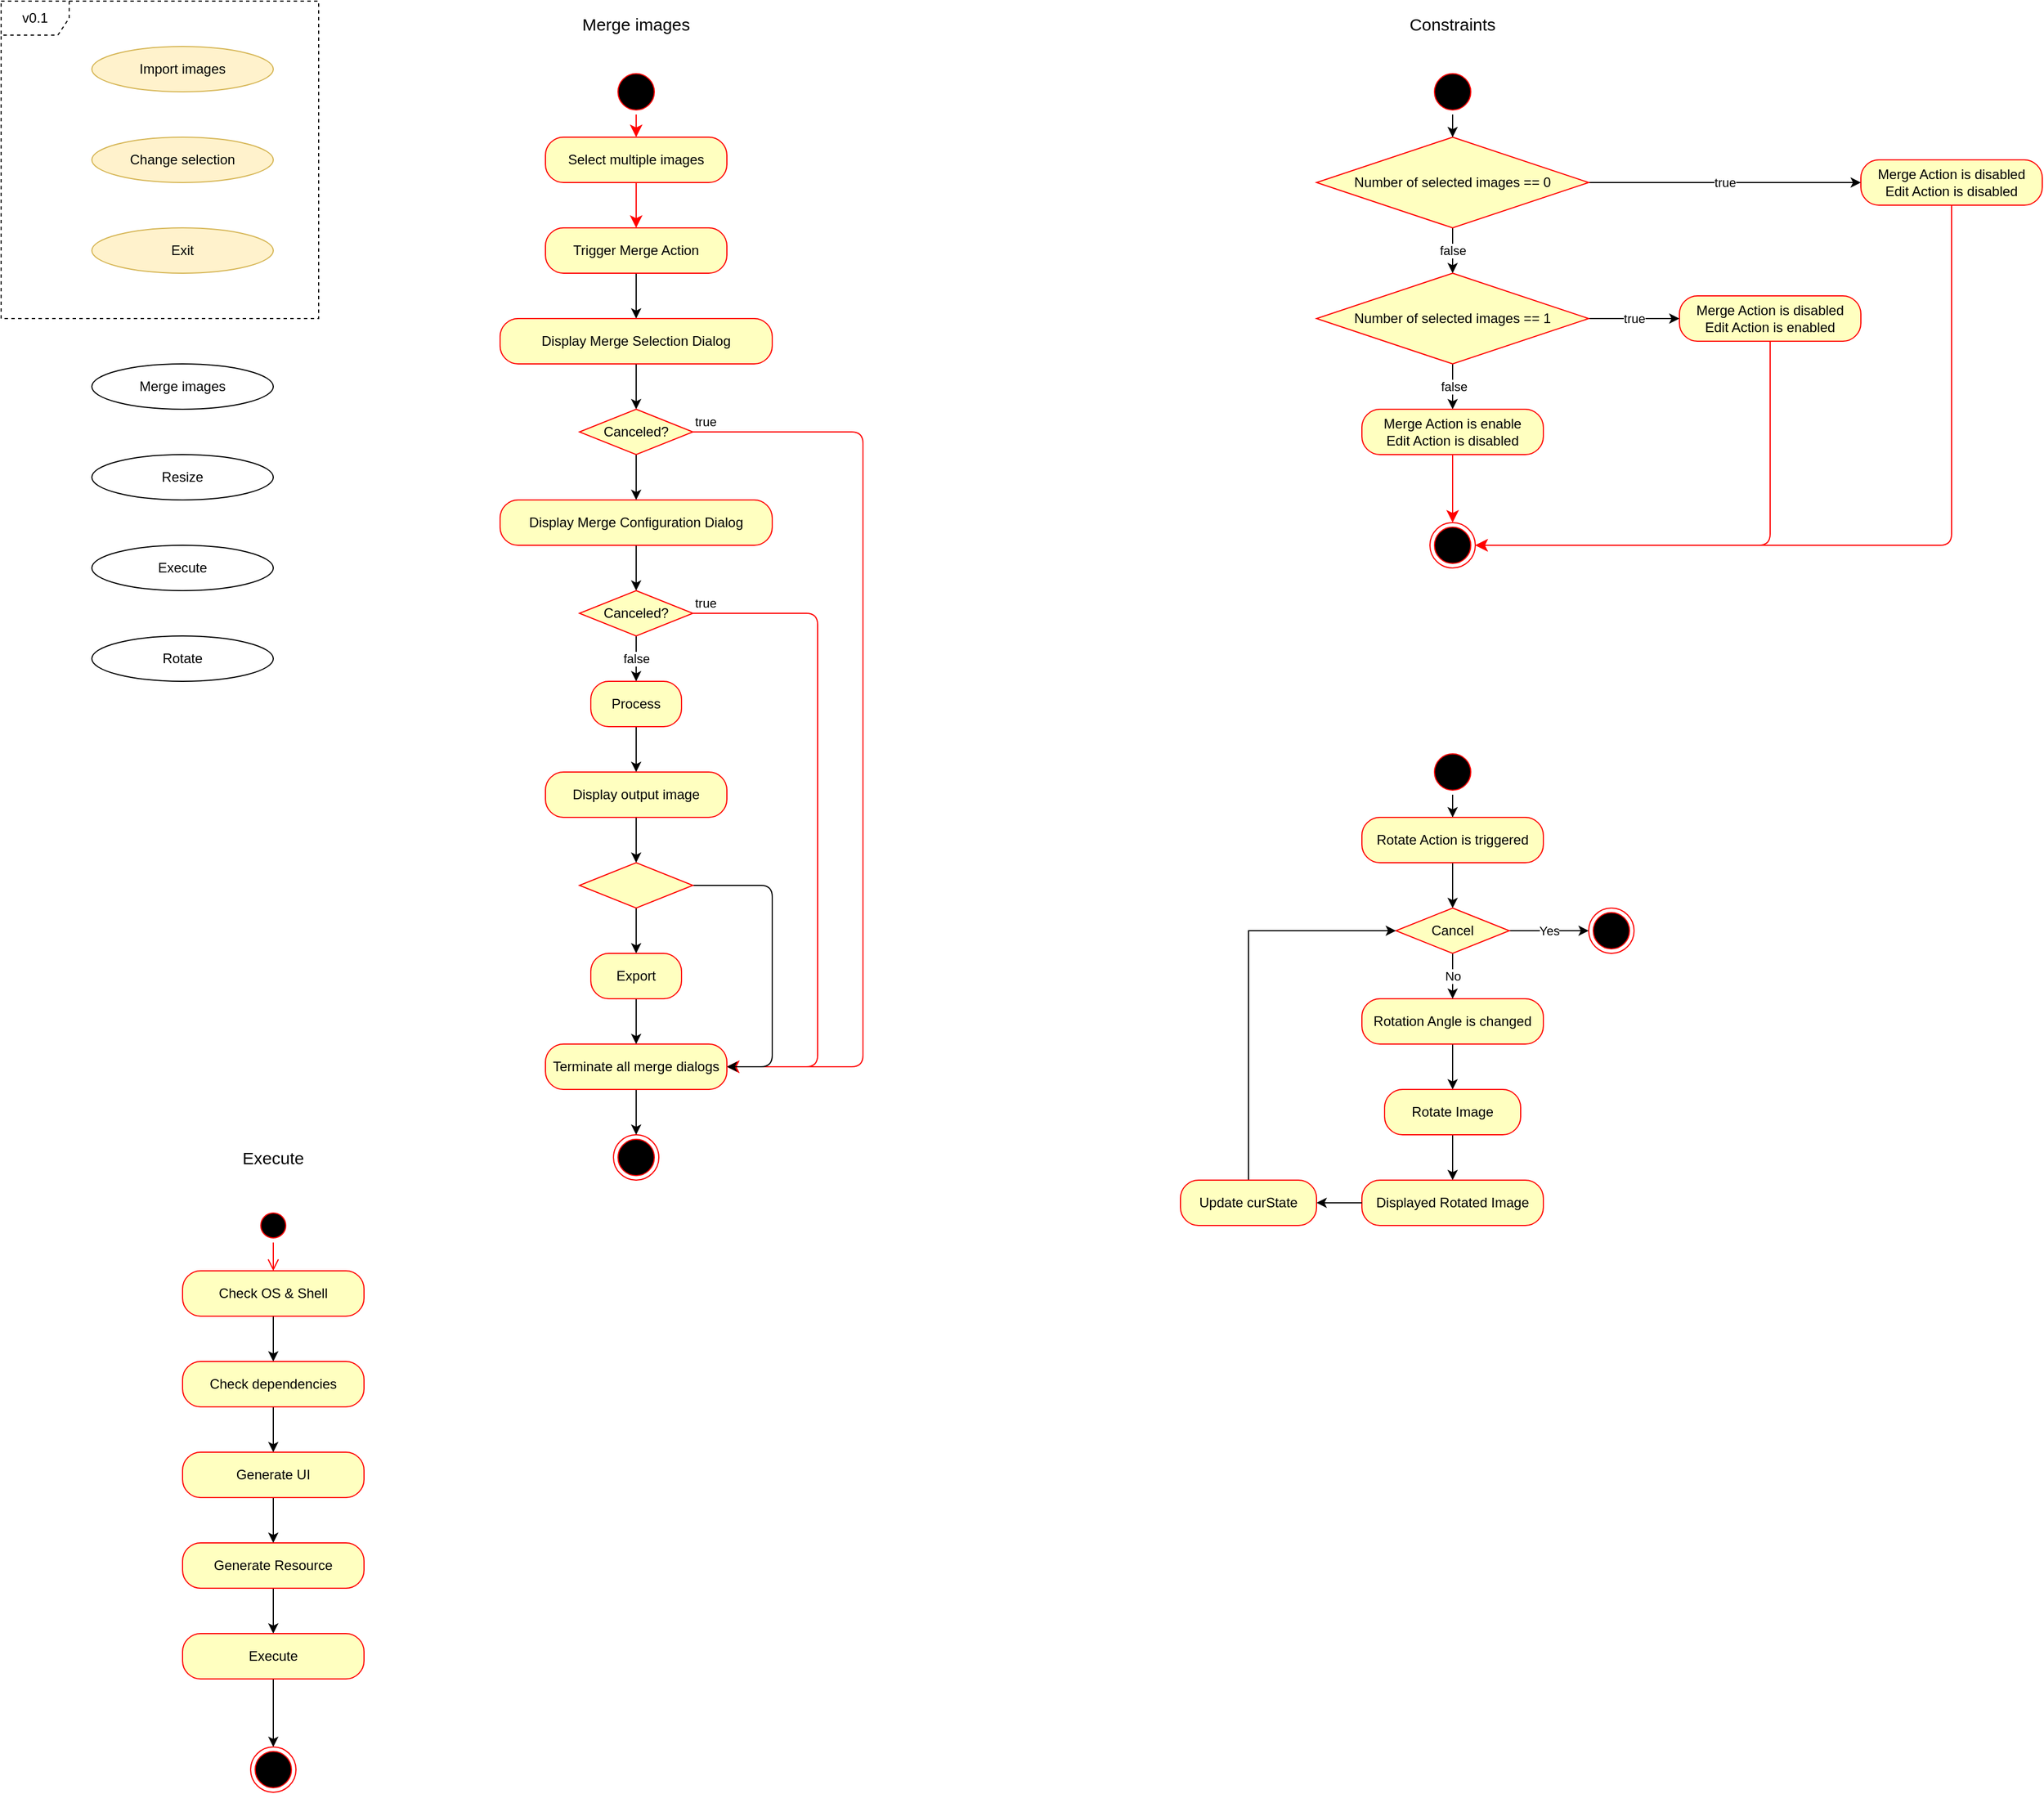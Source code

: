 <mxfile version="11.3.0" type="device" pages="1"><diagram name="Page-1" id="9361dd3d-8414-5efd-6122-117bd74ce7a7"><mxGraphModel dx="48225" dy="-16728" grid="1" gridSize="10" guides="1" tooltips="1" connect="1" arrows="1" fold="1" page="1" pageScale="1.5" pageWidth="1654" pageHeight="1169" background="#ffffff" math="0" shadow="0"><root><mxCell id="0"/><mxCell id="1" parent="0"/><mxCell id="uq7uSvCSE8imE3_ZFDW--5" value="v0.1" style="shape=umlFrame;whiteSpace=wrap;html=1;dashed=1;" parent="1" vertex="1"><mxGeometry x="-47080" y="17560" width="280" height="280" as="geometry"/></mxCell><mxCell id="1Ig131WTVvKLoFPh3N3X-99" value="" style="ellipse;html=1;shape=startState;fillColor=#000000;strokeColor=#ff0000;" parent="1" vertex="1"><mxGeometry x="-46540" y="17620" width="40" height="40" as="geometry"/></mxCell><mxCell id="1Ig131WTVvKLoFPh3N3X-100" value="" style="edgeStyle=orthogonalEdgeStyle;html=1;verticalAlign=bottom;endArrow=open;endSize=8;strokeColor=#ff0000;exitX=0.5;exitY=1;exitDx=0;exitDy=0;" parent="1" source="1Ig131WTVvKLoFPh3N3X-102" edge="1"><mxGeometry relative="1" as="geometry"><mxPoint x="-46520" y="17720" as="targetPoint"/></mxGeometry></mxCell><mxCell id="1Ig131WTVvKLoFPh3N3X-103" value="" style="edgeStyle=orthogonalEdgeStyle;html=1;verticalAlign=bottom;endArrow=classic;endSize=8;strokeColor=#ff0000;endFill=1;" parent="1" source="1Ig131WTVvKLoFPh3N3X-102" edge="1"><mxGeometry relative="1" as="geometry"><mxPoint x="-46520" y="17760" as="targetPoint"/></mxGeometry></mxCell><mxCell id="1Ig131WTVvKLoFPh3N3X-102" value="Select multiple images" style="rounded=1;whiteSpace=wrap;html=1;arcSize=40;fontColor=#000000;fillColor=#ffffc0;strokeColor=#ff0000;" parent="1" vertex="1"><mxGeometry x="-46600" y="17680" width="160" height="40" as="geometry"/></mxCell><mxCell id="1Ig131WTVvKLoFPh3N3X-104" value="" style="edgeStyle=orthogonalEdgeStyle;html=1;verticalAlign=bottom;endArrow=classic;endSize=8;strokeColor=#ff0000;exitX=0.5;exitY=1;exitDx=0;exitDy=0;endFill=1;" parent="1" source="1Ig131WTVvKLoFPh3N3X-99" target="1Ig131WTVvKLoFPh3N3X-102" edge="1"><mxGeometry relative="1" as="geometry"><mxPoint x="-46520" y="17720" as="targetPoint"/><mxPoint x="-46520" y="17660.214" as="sourcePoint"/></mxGeometry></mxCell><mxCell id="uq7uSvCSE8imE3_ZFDW--30" style="edgeStyle=orthogonalEdgeStyle;rounded=0;orthogonalLoop=1;jettySize=auto;html=1;entryX=0.5;entryY=0;entryDx=0;entryDy=0;endArrow=classic;endFill=1;" parent="1" source="1Ig131WTVvKLoFPh3N3X-105" target="1Ig131WTVvKLoFPh3N3X-107" edge="1"><mxGeometry relative="1" as="geometry"/></mxCell><mxCell id="1Ig131WTVvKLoFPh3N3X-105" value="Trigger Merge Action" style="rounded=1;whiteSpace=wrap;html=1;arcSize=40;fontColor=#000000;fillColor=#ffffc0;strokeColor=#ff0000;" parent="1" vertex="1"><mxGeometry x="-46600" y="17760" width="160" height="40" as="geometry"/></mxCell><mxCell id="uq7uSvCSE8imE3_ZFDW--31" style="edgeStyle=orthogonalEdgeStyle;rounded=0;orthogonalLoop=1;jettySize=auto;html=1;entryX=0.5;entryY=0;entryDx=0;entryDy=0;endArrow=classic;endFill=1;" parent="1" source="1Ig131WTVvKLoFPh3N3X-107" target="1Ig131WTVvKLoFPh3N3X-112" edge="1"><mxGeometry relative="1" as="geometry"/></mxCell><mxCell id="1Ig131WTVvKLoFPh3N3X-107" value="Display Merge Selection Dialog" style="rounded=1;whiteSpace=wrap;html=1;arcSize=40;fontColor=#000000;fillColor=#ffffc0;strokeColor=#ff0000;" parent="1" vertex="1"><mxGeometry x="-46640" y="17840" width="240" height="40" as="geometry"/></mxCell><mxCell id="uq7uSvCSE8imE3_ZFDW--33" style="edgeStyle=orthogonalEdgeStyle;rounded=0;orthogonalLoop=1;jettySize=auto;html=1;entryX=0.5;entryY=0;entryDx=0;entryDy=0;endArrow=classic;endFill=1;" parent="1" source="1Ig131WTVvKLoFPh3N3X-112" target="uq7uSvCSE8imE3_ZFDW--32" edge="1"><mxGeometry relative="1" as="geometry"/></mxCell><mxCell id="1Ig131WTVvKLoFPh3N3X-112" value="Canceled?" style="rhombus;whiteSpace=wrap;html=1;fillColor=#ffffc0;strokeColor=#ff0000;" parent="1" vertex="1"><mxGeometry x="-46570" y="17920" width="100" height="40" as="geometry"/></mxCell><mxCell id="1Ig131WTVvKLoFPh3N3X-113" value="true" style="edgeStyle=orthogonalEdgeStyle;html=1;align=left;verticalAlign=bottom;endArrow=classic;endSize=8;strokeColor=#ff0000;endFill=1;entryX=1;entryY=0.5;entryDx=0;entryDy=0;" parent="1" source="1Ig131WTVvKLoFPh3N3X-112" target="uq7uSvCSE8imE3_ZFDW--43" edge="1"><mxGeometry x="-1" relative="1" as="geometry"><mxPoint x="-46170" y="17860" as="targetPoint"/><Array as="points"><mxPoint x="-46320" y="17940"/><mxPoint x="-46320" y="18500"/></Array></mxGeometry></mxCell><mxCell id="1Ig131WTVvKLoFPh3N3X-118" value="true" style="edgeStyle=orthogonalEdgeStyle;html=1;align=left;verticalAlign=bottom;endArrow=classic;endSize=8;strokeColor=#ff0000;entryX=1;entryY=0.5;entryDx=0;entryDy=0;endFill=1;" parent="1" target="uq7uSvCSE8imE3_ZFDW--43" edge="1"><mxGeometry x="-1" relative="1" as="geometry"><mxPoint x="-45970" y="18260" as="targetPoint"/><Array as="points"><mxPoint x="-46360" y="18100"/><mxPoint x="-46360" y="18500"/></Array><mxPoint x="-46470" y="18100" as="sourcePoint"/></mxGeometry></mxCell><mxCell id="1Ig131WTVvKLoFPh3N3X-132" value="" style="ellipse;html=1;shape=endState;fillColor=#000000;strokeColor=#ff0000;" parent="1" vertex="1"><mxGeometry x="-46540" y="18560" width="40" height="40" as="geometry"/></mxCell><mxCell id="1Ig131WTVvKLoFPh3N3X-153" value="Merge images" style="rounded=0;whiteSpace=wrap;html=1;fontSize=15;strokeColor=none;fillColor=none;" parent="1" vertex="1"><mxGeometry x="-46600" y="17560" width="160" height="40" as="geometry"/></mxCell><mxCell id="uq7uSvCSE8imE3_ZFDW--1" value="Import images" style="ellipse;whiteSpace=wrap;html=1;fillColor=#fff2cc;strokeColor=#d6b656;" parent="1" vertex="1"><mxGeometry x="-47000" y="17600" width="160" height="40" as="geometry"/></mxCell><mxCell id="uq7uSvCSE8imE3_ZFDW--2" value="Change selection" style="ellipse;whiteSpace=wrap;html=1;fillColor=#fff2cc;strokeColor=#d6b656;" parent="1" vertex="1"><mxGeometry x="-47000" y="17680" width="160" height="40" as="geometry"/></mxCell><mxCell id="uq7uSvCSE8imE3_ZFDW--3" value="Exit" style="ellipse;whiteSpace=wrap;html=1;fillColor=#fff2cc;strokeColor=#d6b656;" parent="1" vertex="1"><mxGeometry x="-47000" y="17760" width="160" height="40" as="geometry"/></mxCell><mxCell id="uq7uSvCSE8imE3_ZFDW--4" value="Merge images" style="ellipse;whiteSpace=wrap;html=1;" parent="1" vertex="1"><mxGeometry x="-47000" y="17880" width="160" height="40" as="geometry"/></mxCell><mxCell id="uq7uSvCSE8imE3_ZFDW--18" value="" style="edgeStyle=orthogonalEdgeStyle;rounded=0;orthogonalLoop=1;jettySize=auto;html=1;" parent="1" source="uq7uSvCSE8imE3_ZFDW--7" target="uq7uSvCSE8imE3_ZFDW--8" edge="1"><mxGeometry relative="1" as="geometry"/></mxCell><mxCell id="uq7uSvCSE8imE3_ZFDW--7" value="" style="ellipse;html=1;shape=startState;fillColor=#000000;strokeColor=#ff0000;" parent="1" vertex="1"><mxGeometry x="-45820" y="17620" width="40" height="40" as="geometry"/></mxCell><mxCell id="uq7uSvCSE8imE3_ZFDW--19" value="false" style="edgeStyle=orthogonalEdgeStyle;rounded=0;orthogonalLoop=1;jettySize=auto;html=1;" parent="1" source="uq7uSvCSE8imE3_ZFDW--8" target="uq7uSvCSE8imE3_ZFDW--11" edge="1"><mxGeometry relative="1" as="geometry"/></mxCell><mxCell id="uq7uSvCSE8imE3_ZFDW--26" value="true" style="edgeStyle=orthogonalEdgeStyle;rounded=0;orthogonalLoop=1;jettySize=auto;html=1;entryX=0;entryY=0.5;entryDx=0;entryDy=0;" parent="1" source="uq7uSvCSE8imE3_ZFDW--8" target="uq7uSvCSE8imE3_ZFDW--9" edge="1"><mxGeometry relative="1" as="geometry"/></mxCell><mxCell id="uq7uSvCSE8imE3_ZFDW--8" value="Number of selected images == 0" style="rhombus;whiteSpace=wrap;html=1;fillColor=#ffffc0;strokeColor=#ff0000;" parent="1" vertex="1"><mxGeometry x="-45920" y="17680" width="240" height="80" as="geometry"/></mxCell><mxCell id="uq7uSvCSE8imE3_ZFDW--9" value="Merge Action is disabled&lt;br&gt;Edit Action is disabled" style="rounded=1;whiteSpace=wrap;html=1;arcSize=40;fontColor=#000000;fillColor=#ffffc0;strokeColor=#ff0000;" parent="1" vertex="1"><mxGeometry x="-45440" y="17700" width="160" height="40" as="geometry"/></mxCell><mxCell id="uq7uSvCSE8imE3_ZFDW--10" value="" style="edgeStyle=orthogonalEdgeStyle;html=1;verticalAlign=bottom;endArrow=classic;endSize=8;strokeColor=#ff0000;entryX=1;entryY=0.5;entryDx=0;entryDy=0;endFill=1;" parent="1" source="uq7uSvCSE8imE3_ZFDW--9" target="uq7uSvCSE8imE3_ZFDW--16" edge="1"><mxGeometry relative="1" as="geometry"><mxPoint x="-45360" y="17800" as="targetPoint"/><Array as="points"><mxPoint x="-45360" y="18040"/></Array></mxGeometry></mxCell><mxCell id="uq7uSvCSE8imE3_ZFDW--23" value="false" style="edgeStyle=orthogonalEdgeStyle;rounded=0;orthogonalLoop=1;jettySize=auto;html=1;" parent="1" source="uq7uSvCSE8imE3_ZFDW--11" edge="1"><mxGeometry relative="1" as="geometry"><mxPoint x="-45800" y="17920" as="targetPoint"/></mxGeometry></mxCell><mxCell id="uq7uSvCSE8imE3_ZFDW--27" value="true" style="edgeStyle=orthogonalEdgeStyle;rounded=0;orthogonalLoop=1;jettySize=auto;html=1;entryX=0;entryY=0.5;entryDx=0;entryDy=0;" parent="1" source="uq7uSvCSE8imE3_ZFDW--11" target="uq7uSvCSE8imE3_ZFDW--12" edge="1"><mxGeometry relative="1" as="geometry"/></mxCell><mxCell id="uq7uSvCSE8imE3_ZFDW--11" value="Number of selected images == 1" style="rhombus;whiteSpace=wrap;html=1;fillColor=#ffffc0;strokeColor=#ff0000;" parent="1" vertex="1"><mxGeometry x="-45920" y="17800" width="240" height="80" as="geometry"/></mxCell><mxCell id="uq7uSvCSE8imE3_ZFDW--12" value="Merge Action is disabled&lt;br&gt;Edit Action is enabled" style="rounded=1;whiteSpace=wrap;html=1;arcSize=40;fontColor=#000000;fillColor=#ffffc0;strokeColor=#ff0000;" parent="1" vertex="1"><mxGeometry x="-45600" y="17820" width="160" height="40" as="geometry"/></mxCell><mxCell id="uq7uSvCSE8imE3_ZFDW--13" value="" style="edgeStyle=orthogonalEdgeStyle;html=1;verticalAlign=bottom;endArrow=classic;endSize=8;strokeColor=#ff0000;entryX=1;entryY=0.5;entryDx=0;entryDy=0;endFill=1;" parent="1" source="uq7uSvCSE8imE3_ZFDW--12" target="uq7uSvCSE8imE3_ZFDW--16" edge="1"><mxGeometry relative="1" as="geometry"><mxPoint x="-45520" y="17960" as="targetPoint"/><Array as="points"><mxPoint x="-45520" y="18040"/></Array></mxGeometry></mxCell><mxCell id="uq7uSvCSE8imE3_ZFDW--14" value="Merge Action is enable&lt;br&gt;Edit Action is disabled" style="rounded=1;whiteSpace=wrap;html=1;arcSize=40;fontColor=#000000;fillColor=#ffffc0;strokeColor=#ff0000;" parent="1" vertex="1"><mxGeometry x="-45880" y="17920" width="160" height="40" as="geometry"/></mxCell><mxCell id="uq7uSvCSE8imE3_ZFDW--16" value="" style="ellipse;html=1;shape=endState;fillColor=#000000;strokeColor=#ff0000;" parent="1" vertex="1"><mxGeometry x="-45820" y="18020" width="40" height="40" as="geometry"/></mxCell><mxCell id="uq7uSvCSE8imE3_ZFDW--17" value="" style="edgeStyle=orthogonalEdgeStyle;html=1;verticalAlign=bottom;endArrow=classic;endSize=8;strokeColor=#ff0000;endFill=1;" parent="1" source="uq7uSvCSE8imE3_ZFDW--14" target="uq7uSvCSE8imE3_ZFDW--16" edge="1"><mxGeometry relative="1" as="geometry"><mxPoint x="-45800" y="18040" as="targetPoint"/><mxPoint x="-45800" y="17960" as="sourcePoint"/></mxGeometry></mxCell><mxCell id="uq7uSvCSE8imE3_ZFDW--28" value="Constraints" style="rounded=0;whiteSpace=wrap;html=1;fontSize=15;strokeColor=none;fillColor=none;" parent="1" vertex="1"><mxGeometry x="-45880" y="17560" width="160" height="40" as="geometry"/></mxCell><mxCell id="uq7uSvCSE8imE3_ZFDW--38" style="edgeStyle=orthogonalEdgeStyle;rounded=0;orthogonalLoop=1;jettySize=auto;html=1;entryX=0.5;entryY=0;entryDx=0;entryDy=0;endArrow=classic;endFill=1;" parent="1" source="uq7uSvCSE8imE3_ZFDW--32" target="uq7uSvCSE8imE3_ZFDW--34" edge="1"><mxGeometry relative="1" as="geometry"/></mxCell><mxCell id="uq7uSvCSE8imE3_ZFDW--32" value="Display Merge Configuration Dialog" style="rounded=1;whiteSpace=wrap;html=1;arcSize=40;fontColor=#000000;fillColor=#ffffc0;strokeColor=#ff0000;" parent="1" vertex="1"><mxGeometry x="-46640" y="18000" width="240" height="40" as="geometry"/></mxCell><mxCell id="uq7uSvCSE8imE3_ZFDW--39" value="false" style="edgeStyle=orthogonalEdgeStyle;rounded=0;orthogonalLoop=1;jettySize=auto;html=1;entryX=0.5;entryY=0;entryDx=0;entryDy=0;endArrow=classic;endFill=1;" parent="1" source="uq7uSvCSE8imE3_ZFDW--34" target="uq7uSvCSE8imE3_ZFDW--35" edge="1"><mxGeometry relative="1" as="geometry"/></mxCell><mxCell id="uq7uSvCSE8imE3_ZFDW--34" value="Canceled?" style="rhombus;whiteSpace=wrap;html=1;fillColor=#ffffc0;strokeColor=#ff0000;" parent="1" vertex="1"><mxGeometry x="-46570" y="18080" width="100" height="40" as="geometry"/></mxCell><mxCell id="uq7uSvCSE8imE3_ZFDW--40" style="edgeStyle=orthogonalEdgeStyle;rounded=0;orthogonalLoop=1;jettySize=auto;html=1;entryX=0.5;entryY=0;entryDx=0;entryDy=0;endArrow=classic;endFill=1;" parent="1" source="uq7uSvCSE8imE3_ZFDW--35" target="uq7uSvCSE8imE3_ZFDW--36" edge="1"><mxGeometry relative="1" as="geometry"/></mxCell><mxCell id="uq7uSvCSE8imE3_ZFDW--35" value="Process" style="rounded=1;whiteSpace=wrap;html=1;arcSize=40;fontColor=#000000;fillColor=#ffffc0;strokeColor=#ff0000;" parent="1" vertex="1"><mxGeometry x="-46560" y="18160" width="80" height="40" as="geometry"/></mxCell><mxCell id="uq7uSvCSE8imE3_ZFDW--41" style="edgeStyle=orthogonalEdgeStyle;rounded=0;orthogonalLoop=1;jettySize=auto;html=1;entryX=0.5;entryY=0;entryDx=0;entryDy=0;endArrow=classic;endFill=1;" parent="1" source="uq7uSvCSE8imE3_ZFDW--36" target="uq7uSvCSE8imE3_ZFDW--37" edge="1"><mxGeometry relative="1" as="geometry"/></mxCell><mxCell id="uq7uSvCSE8imE3_ZFDW--36" value="Display output image" style="rounded=1;whiteSpace=wrap;html=1;arcSize=40;fontColor=#000000;fillColor=#ffffc0;strokeColor=#ff0000;" parent="1" vertex="1"><mxGeometry x="-46600" y="18240" width="160" height="40" as="geometry"/></mxCell><mxCell id="uq7uSvCSE8imE3_ZFDW--44" style="edgeStyle=orthogonalEdgeStyle;rounded=0;orthogonalLoop=1;jettySize=auto;html=1;entryX=0.5;entryY=0;entryDx=0;entryDy=0;endArrow=classic;endFill=1;" parent="1" source="uq7uSvCSE8imE3_ZFDW--37" target="uq7uSvCSE8imE3_ZFDW--42" edge="1"><mxGeometry relative="1" as="geometry"/></mxCell><mxCell id="uq7uSvCSE8imE3_ZFDW--49" style="edgeStyle=orthogonalEdgeStyle;rounded=1;orthogonalLoop=1;jettySize=auto;html=1;entryX=1;entryY=0.5;entryDx=0;entryDy=0;endArrow=classic;endFill=1;" parent="1" source="uq7uSvCSE8imE3_ZFDW--37" target="uq7uSvCSE8imE3_ZFDW--43" edge="1"><mxGeometry relative="1" as="geometry"><Array as="points"><mxPoint x="-46400" y="18340"/><mxPoint x="-46400" y="18500"/></Array></mxGeometry></mxCell><mxCell id="uq7uSvCSE8imE3_ZFDW--37" value="" style="rhombus;whiteSpace=wrap;html=1;fillColor=#ffffc0;strokeColor=#ff0000;" parent="1" vertex="1"><mxGeometry x="-46570" y="18320" width="100" height="40" as="geometry"/></mxCell><mxCell id="uq7uSvCSE8imE3_ZFDW--45" style="edgeStyle=orthogonalEdgeStyle;rounded=0;orthogonalLoop=1;jettySize=auto;html=1;entryX=0.5;entryY=0;entryDx=0;entryDy=0;endArrow=classic;endFill=1;" parent="1" source="uq7uSvCSE8imE3_ZFDW--42" target="uq7uSvCSE8imE3_ZFDW--43" edge="1"><mxGeometry relative="1" as="geometry"/></mxCell><mxCell id="uq7uSvCSE8imE3_ZFDW--42" value="Export" style="rounded=1;whiteSpace=wrap;html=1;arcSize=40;fontColor=#000000;fillColor=#ffffc0;strokeColor=#ff0000;" parent="1" vertex="1"><mxGeometry x="-46560" y="18400" width="80" height="40" as="geometry"/></mxCell><mxCell id="uq7uSvCSE8imE3_ZFDW--46" style="edgeStyle=orthogonalEdgeStyle;rounded=0;orthogonalLoop=1;jettySize=auto;html=1;entryX=0.5;entryY=0;entryDx=0;entryDy=0;endArrow=classic;endFill=1;" parent="1" source="uq7uSvCSE8imE3_ZFDW--43" target="1Ig131WTVvKLoFPh3N3X-132" edge="1"><mxGeometry relative="1" as="geometry"/></mxCell><mxCell id="uq7uSvCSE8imE3_ZFDW--43" value="Terminate all merge dialogs" style="rounded=1;whiteSpace=wrap;html=1;arcSize=40;fontColor=#000000;fillColor=#ffffc0;strokeColor=#ff0000;" parent="1" vertex="1"><mxGeometry x="-46600" y="18480" width="160" height="40" as="geometry"/></mxCell><mxCell id="Tqmd4o_2r5jTefUYHlwQ-1" value="Resize" style="ellipse;whiteSpace=wrap;html=1;" parent="1" vertex="1"><mxGeometry x="-47000" y="17960" width="160" height="40" as="geometry"/></mxCell><mxCell id="Tqmd4o_2r5jTefUYHlwQ-2" value="Execute" style="ellipse;whiteSpace=wrap;html=1;" parent="1" vertex="1"><mxGeometry x="-47000" y="18040" width="160" height="40" as="geometry"/></mxCell><mxCell id="Tqmd4o_2r5jTefUYHlwQ-3" value="" style="ellipse;html=1;shape=startState;fillColor=#000000;strokeColor=#ff0000;" parent="1" vertex="1"><mxGeometry x="-46855" y="18625" width="30" height="30" as="geometry"/></mxCell><mxCell id="Tqmd4o_2r5jTefUYHlwQ-4" value="" style="edgeStyle=orthogonalEdgeStyle;html=1;verticalAlign=bottom;endArrow=open;endSize=8;strokeColor=#ff0000;" parent="1" source="Tqmd4o_2r5jTefUYHlwQ-3" edge="1"><mxGeometry relative="1" as="geometry"><mxPoint x="-46840" y="18680" as="targetPoint"/></mxGeometry></mxCell><mxCell id="Tqmd4o_2r5jTefUYHlwQ-14" style="edgeStyle=orthogonalEdgeStyle;rounded=0;orthogonalLoop=1;jettySize=auto;html=1;entryX=0.5;entryY=0;entryDx=0;entryDy=0;" parent="1" source="Tqmd4o_2r5jTefUYHlwQ-5" target="Tqmd4o_2r5jTefUYHlwQ-6" edge="1"><mxGeometry relative="1" as="geometry"/></mxCell><mxCell id="Tqmd4o_2r5jTefUYHlwQ-5" value="Check OS &amp;amp; Shell" style="rounded=1;whiteSpace=wrap;html=1;arcSize=40;fontColor=#000000;fillColor=#ffffc0;strokeColor=#ff0000;" parent="1" vertex="1"><mxGeometry x="-46920" y="18680" width="160" height="40" as="geometry"/></mxCell><mxCell id="Tqmd4o_2r5jTefUYHlwQ-15" style="edgeStyle=orthogonalEdgeStyle;rounded=0;orthogonalLoop=1;jettySize=auto;html=1;entryX=0.5;entryY=0;entryDx=0;entryDy=0;" parent="1" source="Tqmd4o_2r5jTefUYHlwQ-6" target="Tqmd4o_2r5jTefUYHlwQ-8" edge="1"><mxGeometry relative="1" as="geometry"/></mxCell><mxCell id="Tqmd4o_2r5jTefUYHlwQ-6" value="Check dependencies" style="rounded=1;whiteSpace=wrap;html=1;arcSize=40;fontColor=#000000;fillColor=#ffffc0;strokeColor=#ff0000;" parent="1" vertex="1"><mxGeometry x="-46920" y="18760" width="160" height="40" as="geometry"/></mxCell><mxCell id="Tqmd4o_2r5jTefUYHlwQ-16" style="edgeStyle=orthogonalEdgeStyle;rounded=0;orthogonalLoop=1;jettySize=auto;html=1;entryX=0.5;entryY=0;entryDx=0;entryDy=0;" parent="1" source="Tqmd4o_2r5jTefUYHlwQ-8" target="Tqmd4o_2r5jTefUYHlwQ-9" edge="1"><mxGeometry relative="1" as="geometry"/></mxCell><mxCell id="Tqmd4o_2r5jTefUYHlwQ-8" value="Generate UI" style="rounded=1;whiteSpace=wrap;html=1;arcSize=40;fontColor=#000000;fillColor=#ffffc0;strokeColor=#ff0000;" parent="1" vertex="1"><mxGeometry x="-46920" y="18840" width="160" height="40" as="geometry"/></mxCell><mxCell id="Tqmd4o_2r5jTefUYHlwQ-17" style="edgeStyle=orthogonalEdgeStyle;rounded=0;orthogonalLoop=1;jettySize=auto;html=1;entryX=0.5;entryY=0;entryDx=0;entryDy=0;" parent="1" source="Tqmd4o_2r5jTefUYHlwQ-9" target="Tqmd4o_2r5jTefUYHlwQ-10" edge="1"><mxGeometry relative="1" as="geometry"/></mxCell><mxCell id="Tqmd4o_2r5jTefUYHlwQ-9" value="Generate Resource" style="rounded=1;whiteSpace=wrap;html=1;arcSize=40;fontColor=#000000;fillColor=#ffffc0;strokeColor=#ff0000;" parent="1" vertex="1"><mxGeometry x="-46920" y="18920" width="160" height="40" as="geometry"/></mxCell><mxCell id="Tqmd4o_2r5jTefUYHlwQ-18" style="edgeStyle=orthogonalEdgeStyle;rounded=0;orthogonalLoop=1;jettySize=auto;html=1;" parent="1" source="Tqmd4o_2r5jTefUYHlwQ-10" target="Tqmd4o_2r5jTefUYHlwQ-11" edge="1"><mxGeometry relative="1" as="geometry"/></mxCell><mxCell id="Tqmd4o_2r5jTefUYHlwQ-10" value="Execute" style="rounded=1;whiteSpace=wrap;html=1;arcSize=40;fontColor=#000000;fillColor=#ffffc0;strokeColor=#ff0000;" parent="1" vertex="1"><mxGeometry x="-46920" y="19000" width="160" height="40" as="geometry"/></mxCell><mxCell id="Tqmd4o_2r5jTefUYHlwQ-11" value="" style="ellipse;html=1;shape=endState;fillColor=#000000;strokeColor=#ff0000;" parent="1" vertex="1"><mxGeometry x="-46860" y="19100" width="40" height="40" as="geometry"/></mxCell><mxCell id="Tqmd4o_2r5jTefUYHlwQ-19" value="Execute" style="rounded=0;whiteSpace=wrap;html=1;fontSize=15;strokeColor=none;fillColor=none;" parent="1" vertex="1"><mxGeometry x="-46920" y="18560" width="160" height="40" as="geometry"/></mxCell><mxCell id="cPu8HouBQl_YRWLH5wqS-1" value="Rotate" style="ellipse;whiteSpace=wrap;html=1;" parent="1" vertex="1"><mxGeometry x="-47000" y="18120" width="160" height="40" as="geometry"/></mxCell><mxCell id="GUJG1_lS9D0wMLI8mSpG-9" style="edgeStyle=orthogonalEdgeStyle;rounded=0;orthogonalLoop=1;jettySize=auto;html=1;" edge="1" parent="1" source="cPu8HouBQl_YRWLH5wqS-4" target="cPu8HouBQl_YRWLH5wqS-7"><mxGeometry relative="1" as="geometry"/></mxCell><mxCell id="cPu8HouBQl_YRWLH5wqS-4" value="" style="ellipse;html=1;shape=startState;fillColor=#000000;strokeColor=#ff0000;" parent="1" vertex="1"><mxGeometry x="-45820" y="18220" width="40" height="40" as="geometry"/></mxCell><mxCell id="GUJG1_lS9D0wMLI8mSpG-10" style="edgeStyle=orthogonalEdgeStyle;rounded=0;orthogonalLoop=1;jettySize=auto;html=1;entryX=0.5;entryY=0;entryDx=0;entryDy=0;" edge="1" parent="1" source="cPu8HouBQl_YRWLH5wqS-7" target="GUJG1_lS9D0wMLI8mSpG-4"><mxGeometry relative="1" as="geometry"/></mxCell><mxCell id="cPu8HouBQl_YRWLH5wqS-7" value="Rotate Action is triggered" style="rounded=1;whiteSpace=wrap;html=1;arcSize=40;fontColor=#000000;fillColor=#ffffc0;strokeColor=#ff0000;" parent="1" vertex="1"><mxGeometry x="-45880" y="18280" width="160" height="40" as="geometry"/></mxCell><mxCell id="GUJG1_lS9D0wMLI8mSpG-12" style="edgeStyle=orthogonalEdgeStyle;rounded=0;orthogonalLoop=1;jettySize=auto;html=1;entryX=0.5;entryY=0;entryDx=0;entryDy=0;" edge="1" parent="1" source="GUJG1_lS9D0wMLI8mSpG-1" target="GUJG1_lS9D0wMLI8mSpG-5"><mxGeometry relative="1" as="geometry"/></mxCell><mxCell id="GUJG1_lS9D0wMLI8mSpG-1" value="Rotation Angle is changed" style="rounded=1;whiteSpace=wrap;html=1;arcSize=40;fontColor=#000000;fillColor=#ffffc0;strokeColor=#ff0000;" vertex="1" parent="1"><mxGeometry x="-45880" y="18440" width="160" height="40" as="geometry"/></mxCell><mxCell id="GUJG1_lS9D0wMLI8mSpG-11" value="No" style="edgeStyle=orthogonalEdgeStyle;rounded=0;orthogonalLoop=1;jettySize=auto;html=1;entryX=0.5;entryY=0;entryDx=0;entryDy=0;" edge="1" parent="1" source="GUJG1_lS9D0wMLI8mSpG-4" target="GUJG1_lS9D0wMLI8mSpG-1"><mxGeometry relative="1" as="geometry"/></mxCell><mxCell id="GUJG1_lS9D0wMLI8mSpG-14" value="Yes" style="edgeStyle=orthogonalEdgeStyle;rounded=0;orthogonalLoop=1;jettySize=auto;html=1;entryX=0;entryY=0.5;entryDx=0;entryDy=0;" edge="1" parent="1" source="GUJG1_lS9D0wMLI8mSpG-4" target="GUJG1_lS9D0wMLI8mSpG-6"><mxGeometry relative="1" as="geometry"/></mxCell><mxCell id="GUJG1_lS9D0wMLI8mSpG-4" value="Cancel" style="rhombus;whiteSpace=wrap;html=1;fillColor=#ffffc0;strokeColor=#ff0000;" vertex="1" parent="1"><mxGeometry x="-45850" y="18360" width="100" height="40" as="geometry"/></mxCell><mxCell id="GUJG1_lS9D0wMLI8mSpG-13" style="edgeStyle=orthogonalEdgeStyle;rounded=0;orthogonalLoop=1;jettySize=auto;html=1;entryX=0.5;entryY=0;entryDx=0;entryDy=0;" edge="1" parent="1" source="GUJG1_lS9D0wMLI8mSpG-5" target="GUJG1_lS9D0wMLI8mSpG-8"><mxGeometry relative="1" as="geometry"/></mxCell><mxCell id="GUJG1_lS9D0wMLI8mSpG-5" value="Rotate Image" style="rounded=1;whiteSpace=wrap;html=1;arcSize=40;fontColor=#000000;fillColor=#ffffc0;strokeColor=#ff0000;" vertex="1" parent="1"><mxGeometry x="-45860" y="18520" width="120" height="40" as="geometry"/></mxCell><mxCell id="GUJG1_lS9D0wMLI8mSpG-6" value="" style="ellipse;html=1;shape=endState;fillColor=#000000;strokeColor=#ff0000;" vertex="1" parent="1"><mxGeometry x="-45680" y="18360" width="40" height="40" as="geometry"/></mxCell><mxCell id="GUJG1_lS9D0wMLI8mSpG-15" style="edgeStyle=orthogonalEdgeStyle;rounded=0;orthogonalLoop=1;jettySize=auto;html=1;entryX=0;entryY=0.5;entryDx=0;entryDy=0;exitX=0.5;exitY=0;exitDx=0;exitDy=0;" edge="1" parent="1" source="GUJG1_lS9D0wMLI8mSpG-16" target="GUJG1_lS9D0wMLI8mSpG-4"><mxGeometry relative="1" as="geometry"><Array as="points"/></mxGeometry></mxCell><mxCell id="GUJG1_lS9D0wMLI8mSpG-8" value="Displayed Rotated Image" style="rounded=1;whiteSpace=wrap;html=1;arcSize=40;fontColor=#000000;fillColor=#ffffc0;strokeColor=#ff0000;" vertex="1" parent="1"><mxGeometry x="-45880" y="18600" width="160" height="40" as="geometry"/></mxCell><mxCell id="GUJG1_lS9D0wMLI8mSpG-16" value="Update curState" style="rounded=1;whiteSpace=wrap;html=1;arcSize=40;fontColor=#000000;fillColor=#ffffc0;strokeColor=#ff0000;" vertex="1" parent="1"><mxGeometry x="-46040" y="18600" width="120" height="40" as="geometry"/></mxCell><mxCell id="GUJG1_lS9D0wMLI8mSpG-19" style="edgeStyle=orthogonalEdgeStyle;rounded=0;orthogonalLoop=1;jettySize=auto;html=1;entryX=1;entryY=0.5;entryDx=0;entryDy=0;exitX=0;exitY=0.5;exitDx=0;exitDy=0;" edge="1" parent="1" source="GUJG1_lS9D0wMLI8mSpG-8" target="GUJG1_lS9D0wMLI8mSpG-16"><mxGeometry relative="1" as="geometry"><mxPoint x="-45880" y="18700" as="sourcePoint"/><mxPoint x="-45850" y="18380" as="targetPoint"/><Array as="points"><mxPoint x="-45900" y="18620"/><mxPoint x="-45900" y="18620"/></Array></mxGeometry></mxCell></root></mxGraphModel></diagram></mxfile>